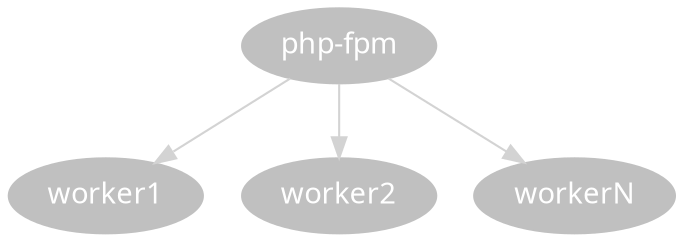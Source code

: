 digraph G {
  bgcolor="transparent"
  node [ style = filled, color=grey, fontcolor=white, fontname="sans-serif"]
  edge [ color = lightgrey, fontcolor=white, fontname="sans-serif"]
  "php-fpm" -> worker1
  "php-fpm" -> worker2
  "php-fpm" -> workerN
}
